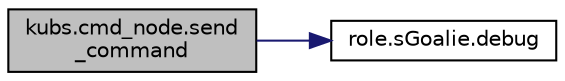 digraph "kubs.cmd_node.send_command"
{
 // INTERACTIVE_SVG=YES
  edge [fontname="Helvetica",fontsize="10",labelfontname="Helvetica",labelfontsize="10"];
  node [fontname="Helvetica",fontsize="10",shape=record];
  rankdir="LR";
  Node1 [label="kubs.cmd_node.send\l_command",height=0.2,width=0.4,color="black", fillcolor="grey75", style="filled", fontcolor="black"];
  Node1 -> Node2 [color="midnightblue",fontsize="10",style="solid",fontname="Helvetica"];
  Node2 [label="role.sGoalie.debug",height=0.2,width=0.4,color="black", fillcolor="white", style="filled",URL="$df/d8d/namespacerole_1_1s_goalie.html#a90f67a6b49e210e7e893a0722f57e94c"];
}
